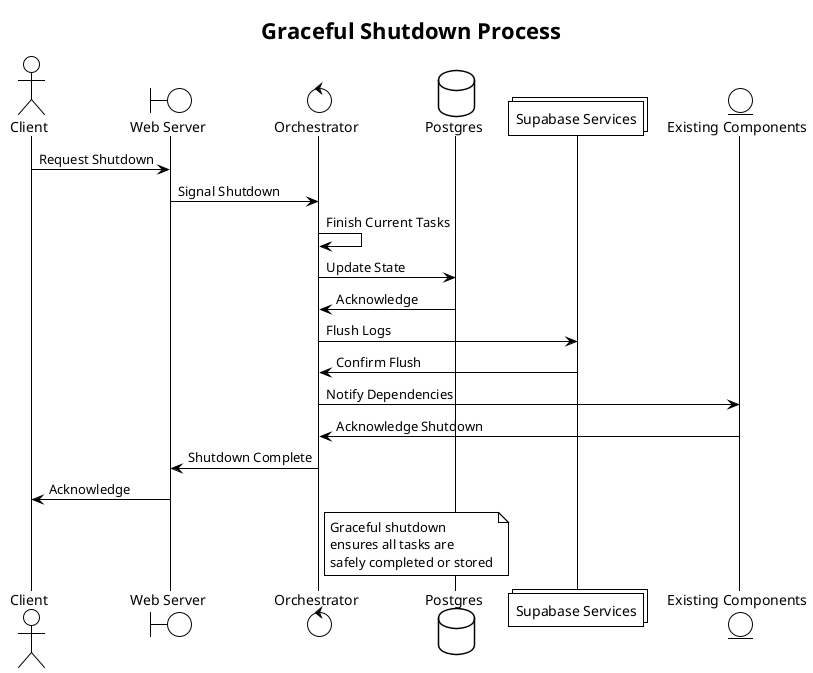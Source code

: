 @startuml
!theme plain

title Graceful Shutdown Process

actor Client
boundary "Web Server" as WebServer
control "Orchestrator" as Orchestrator
database "Postgres" as Postgres
collections "Supabase Services" as Supabase
entity "Existing Components" as Existing

Client -> WebServer : Request Shutdown
WebServer -> Orchestrator : Signal Shutdown
Orchestrator -> Orchestrator : Finish Current Tasks
Orchestrator -> Postgres : Update State
Postgres -> Orchestrator : Acknowledge
Orchestrator -> Supabase : Flush Logs
Supabase -> Orchestrator : Confirm Flush
Orchestrator -> Existing : Notify Dependencies
Existing -> Orchestrator : Acknowledge Shutdown
Orchestrator -> WebServer : Shutdown Complete
WebServer -> Client : Acknowledge

note right of Orchestrator : Graceful shutdown\nensures all tasks are\nsafely completed or stored

@enduml